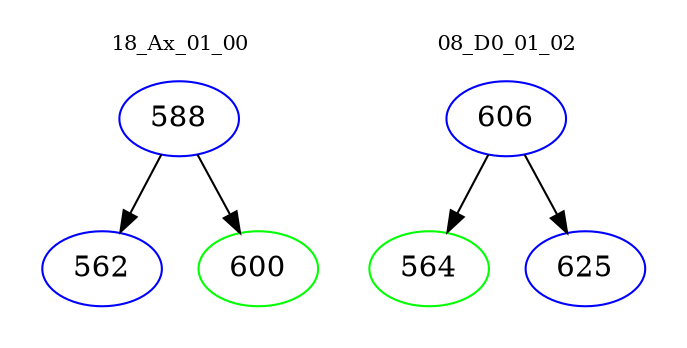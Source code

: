 digraph{
subgraph cluster_0 {
color = white
label = "18_Ax_01_00";
fontsize=10;
T0_588 [label="588", color="blue"]
T0_588 -> T0_562 [color="black"]
T0_562 [label="562", color="blue"]
T0_588 -> T0_600 [color="black"]
T0_600 [label="600", color="green"]
}
subgraph cluster_1 {
color = white
label = "08_D0_01_02";
fontsize=10;
T1_606 [label="606", color="blue"]
T1_606 -> T1_564 [color="black"]
T1_564 [label="564", color="green"]
T1_606 -> T1_625 [color="black"]
T1_625 [label="625", color="blue"]
}
}
